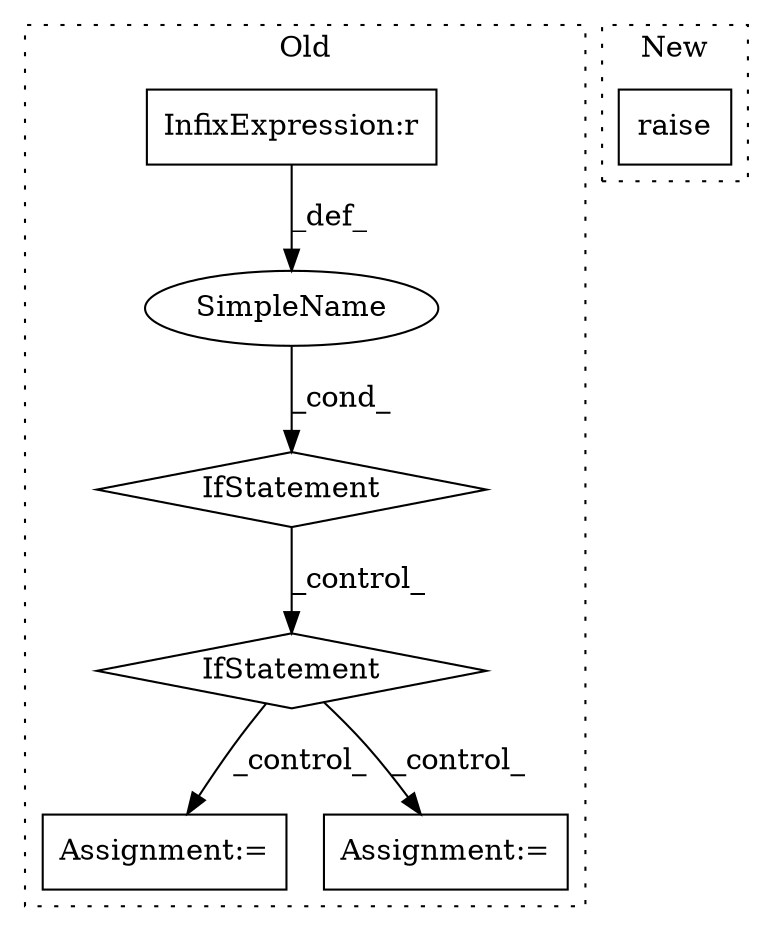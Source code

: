 digraph G {
subgraph cluster0 {
1 [label="IfStatement" a="25" s="14058,14094" l="4,2" shape="diamond"];
3 [label="Assignment:=" a="7" s="14374" l="1" shape="box"];
4 [label="SimpleName" a="42" s="" l="" shape="ellipse"];
5 [label="IfStatement" a="25" s="14291,14344" l="4,2" shape="diamond"];
6 [label="InfixExpression:r" a="27" s="14072" l="4" shape="box"];
7 [label="Assignment:=" a="7" s="14404" l="1" shape="box"];
label = "Old";
style="dotted";
}
subgraph cluster1 {
2 [label="raise" a="32" s="13676" l="7" shape="box"];
label = "New";
style="dotted";
}
1 -> 5 [label="_control_"];
4 -> 1 [label="_cond_"];
5 -> 7 [label="_control_"];
5 -> 3 [label="_control_"];
6 -> 4 [label="_def_"];
}